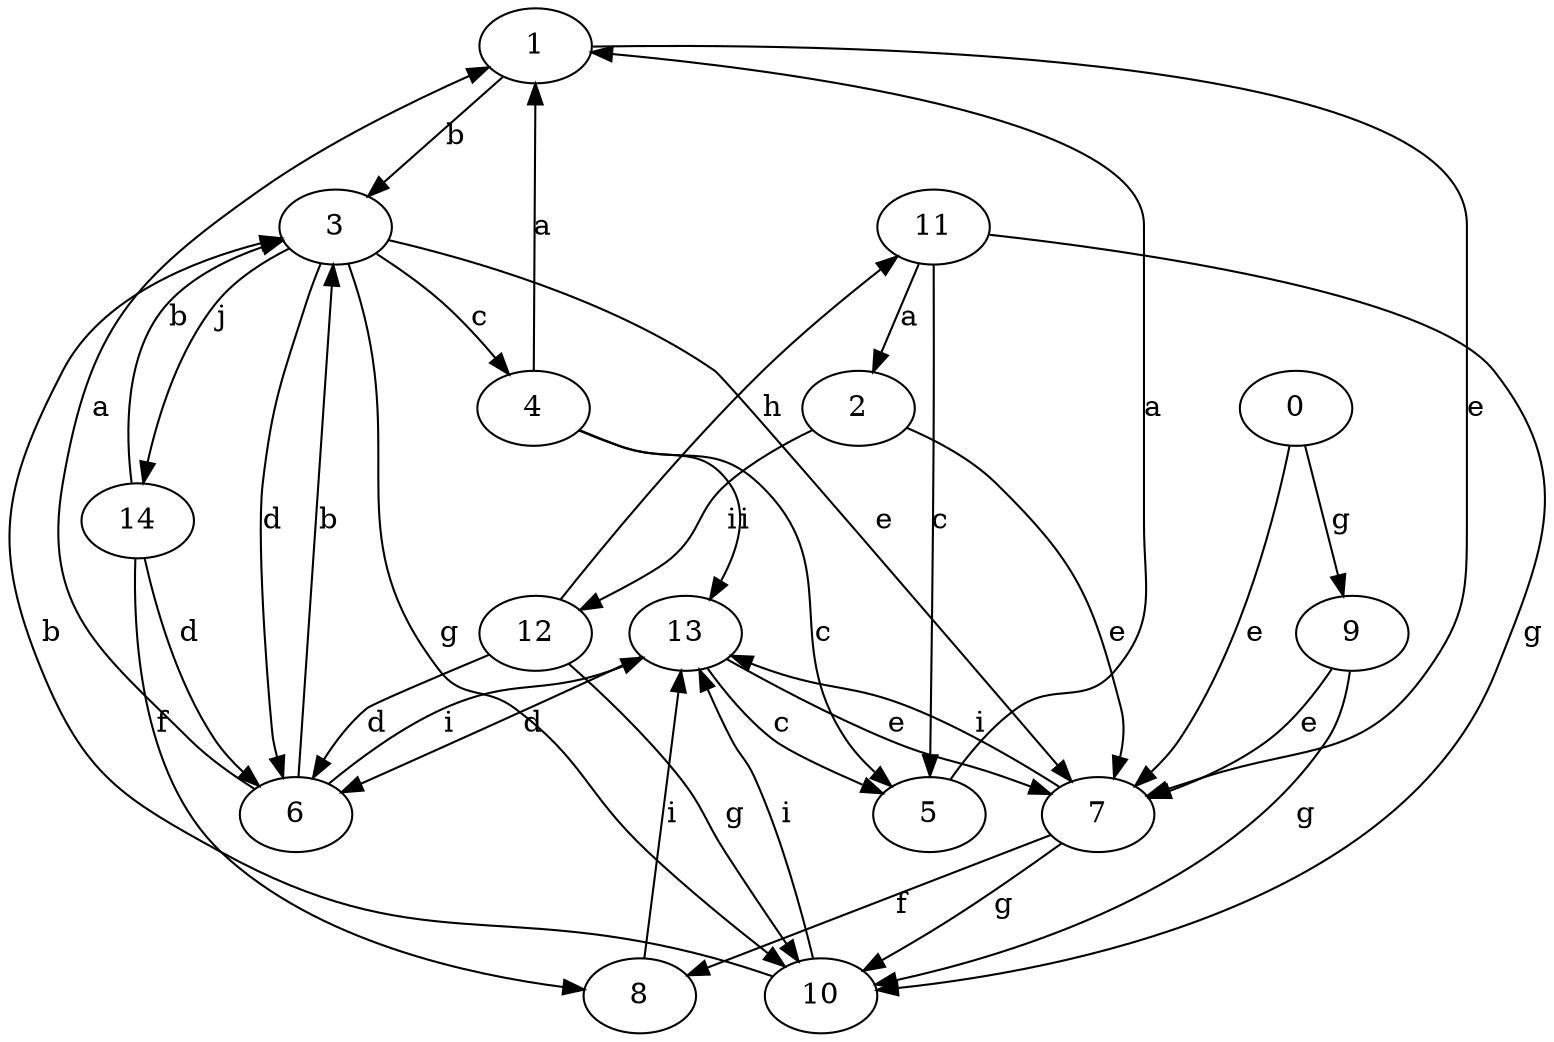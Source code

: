 strict digraph  {
1;
2;
3;
4;
5;
6;
7;
8;
9;
10;
11;
12;
13;
14;
0;
1 -> 3  [label=b];
1 -> 7  [label=e];
2 -> 7  [label=e];
2 -> 12  [label=i];
3 -> 4  [label=c];
3 -> 6  [label=d];
3 -> 7  [label=e];
3 -> 10  [label=g];
3 -> 14  [label=j];
4 -> 1  [label=a];
4 -> 5  [label=c];
4 -> 13  [label=i];
5 -> 1  [label=a];
6 -> 1  [label=a];
6 -> 3  [label=b];
6 -> 13  [label=i];
7 -> 8  [label=f];
7 -> 10  [label=g];
7 -> 13  [label=i];
8 -> 13  [label=i];
9 -> 7  [label=e];
9 -> 10  [label=g];
10 -> 3  [label=b];
10 -> 13  [label=i];
11 -> 2  [label=a];
11 -> 5  [label=c];
11 -> 10  [label=g];
12 -> 6  [label=d];
12 -> 10  [label=g];
12 -> 11  [label=h];
13 -> 5  [label=c];
13 -> 6  [label=d];
13 -> 7  [label=e];
14 -> 3  [label=b];
14 -> 6  [label=d];
14 -> 8  [label=f];
0 -> 7  [label=e];
0 -> 9  [label=g];
}
